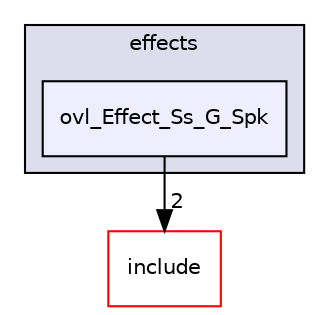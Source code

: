 digraph "src/overlays/effects/ovl_Effect_Ss_G_Spk" {
  compound=true
  node [ fontsize="10", fontname="Helvetica"];
  edge [ labelfontsize="10", labelfontname="Helvetica"];
  subgraph clusterdir_d7d63ed29fdd4206bb68b2cd46ee04ef {
    graph [ bgcolor="#ddddee", pencolor="black", label="effects" fontname="Helvetica", fontsize="10", URL="dir_d7d63ed29fdd4206bb68b2cd46ee04ef.html"]
  dir_5819faeb54f570d18d8778273d274846 [shape=box, label="ovl_Effect_Ss_G_Spk", style="filled", fillcolor="#eeeeff", pencolor="black", URL="dir_5819faeb54f570d18d8778273d274846.html"];
  }
  dir_d44c64559bbebec7f509842c48db8b23 [shape=box label="include" fillcolor="white" style="filled" color="red" URL="dir_d44c64559bbebec7f509842c48db8b23.html"];
  dir_5819faeb54f570d18d8778273d274846->dir_d44c64559bbebec7f509842c48db8b23 [headlabel="2", labeldistance=1.5 headhref="dir_000462_000000.html"];
}
